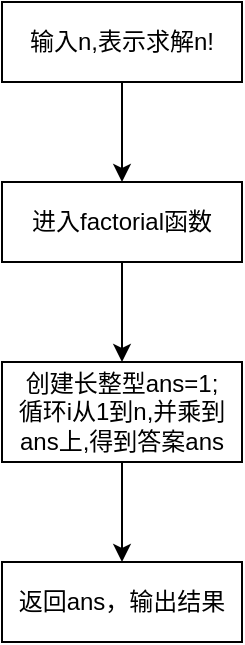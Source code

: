 <mxfile version="23.1.5" type="device">
  <diagram name="第 1 页" id="yf9QJvP6jj-Q-Al9-d1y">
    <mxGraphModel dx="781" dy="538" grid="1" gridSize="10" guides="1" tooltips="1" connect="1" arrows="1" fold="1" page="1" pageScale="1" pageWidth="827" pageHeight="1169" math="0" shadow="0">
      <root>
        <mxCell id="0" />
        <mxCell id="1" parent="0" />
        <mxCell id="2UX3JDH_yku9ild4F-sp-3" value="" style="edgeStyle=orthogonalEdgeStyle;rounded=0;orthogonalLoop=1;jettySize=auto;html=1;" edge="1" parent="1" source="2UX3JDH_yku9ild4F-sp-1" target="2UX3JDH_yku9ild4F-sp-2">
          <mxGeometry relative="1" as="geometry" />
        </mxCell>
        <mxCell id="2UX3JDH_yku9ild4F-sp-1" value="输入n,表示求解n!" style="rounded=0;whiteSpace=wrap;html=1;" vertex="1" parent="1">
          <mxGeometry x="360" y="120" width="120" height="40" as="geometry" />
        </mxCell>
        <mxCell id="2UX3JDH_yku9ild4F-sp-5" value="" style="edgeStyle=orthogonalEdgeStyle;rounded=0;orthogonalLoop=1;jettySize=auto;html=1;" edge="1" parent="1" source="2UX3JDH_yku9ild4F-sp-2" target="2UX3JDH_yku9ild4F-sp-4">
          <mxGeometry relative="1" as="geometry" />
        </mxCell>
        <mxCell id="2UX3JDH_yku9ild4F-sp-2" value="进入factorial函数" style="whiteSpace=wrap;html=1;rounded=0;" vertex="1" parent="1">
          <mxGeometry x="360" y="210" width="120" height="40" as="geometry" />
        </mxCell>
        <mxCell id="2UX3JDH_yku9ild4F-sp-7" value="" style="edgeStyle=orthogonalEdgeStyle;rounded=0;orthogonalLoop=1;jettySize=auto;html=1;" edge="1" parent="1" source="2UX3JDH_yku9ild4F-sp-4" target="2UX3JDH_yku9ild4F-sp-6">
          <mxGeometry relative="1" as="geometry" />
        </mxCell>
        <mxCell id="2UX3JDH_yku9ild4F-sp-4" value="创建长整型ans=1;&lt;br&gt;循环i从1到n,并乘到ans上,得到答案ans" style="whiteSpace=wrap;html=1;rounded=0;" vertex="1" parent="1">
          <mxGeometry x="360" y="300" width="120" height="50" as="geometry" />
        </mxCell>
        <mxCell id="2UX3JDH_yku9ild4F-sp-6" value="返回ans，输出结果" style="whiteSpace=wrap;html=1;rounded=0;" vertex="1" parent="1">
          <mxGeometry x="360" y="400" width="120" height="40" as="geometry" />
        </mxCell>
      </root>
    </mxGraphModel>
  </diagram>
</mxfile>
